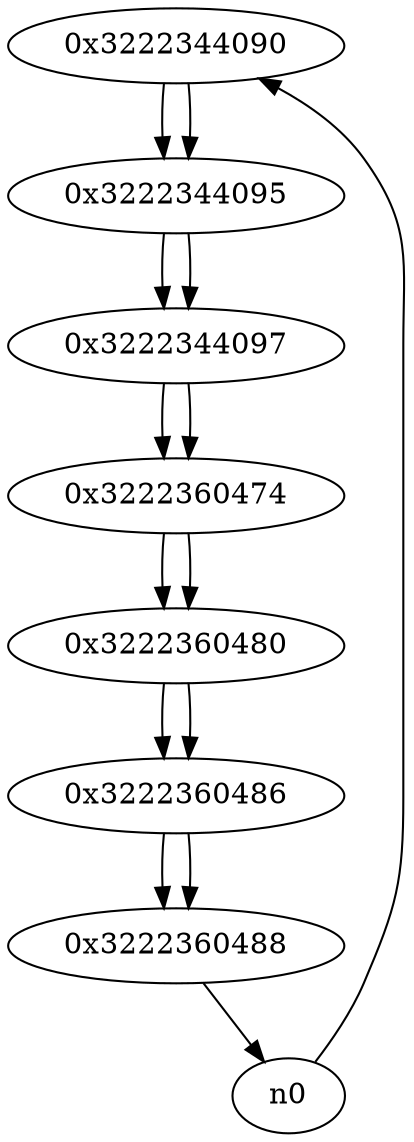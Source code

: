 digraph G{
/* nodes */
  n1 [label="0x3222344090"]
  n2 [label="0x3222344095"]
  n3 [label="0x3222344097"]
  n4 [label="0x3222360474"]
  n5 [label="0x3222360480"]
  n6 [label="0x3222360486"]
  n7 [label="0x3222360488"]
/* edges */
n1 -> n2;
n0 -> n1;
n2 -> n3;
n1 -> n2;
n3 -> n4;
n2 -> n3;
n4 -> n5;
n3 -> n4;
n5 -> n6;
n4 -> n5;
n6 -> n7;
n5 -> n6;
n7 -> n0;
n6 -> n7;
}
